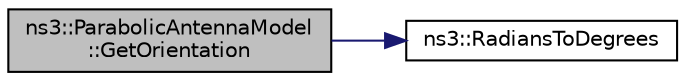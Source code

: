 digraph "ns3::ParabolicAntennaModel::GetOrientation"
{
 // LATEX_PDF_SIZE
  edge [fontname="Helvetica",fontsize="10",labelfontname="Helvetica",labelfontsize="10"];
  node [fontname="Helvetica",fontsize="10",shape=record];
  rankdir="LR";
  Node1 [label="ns3::ParabolicAntennaModel\l::GetOrientation",height=0.2,width=0.4,color="black", fillcolor="grey75", style="filled", fontcolor="black",tooltip=" "];
  Node1 -> Node2 [color="midnightblue",fontsize="10",style="solid",fontname="Helvetica"];
  Node2 [label="ns3::RadiansToDegrees",height=0.2,width=0.4,color="black", fillcolor="white", style="filled",URL="$namespacens3.html#af5d56218af98856ea7d51105573d6418",tooltip="converts radians to degrees"];
}
